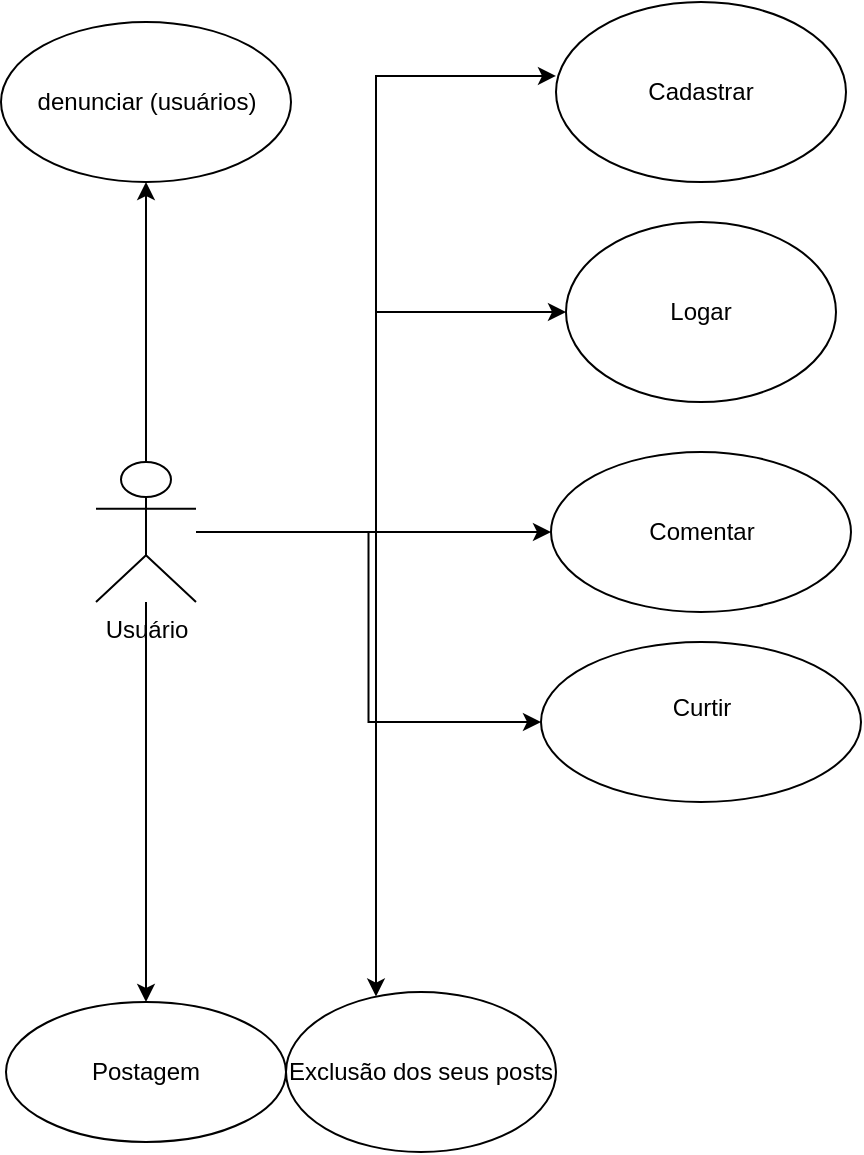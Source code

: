 <mxfile version="26.1.1">
  <diagram name="Página-1" id="jxOjQ3wGSX5_nUKt-czR">
    <mxGraphModel dx="1434" dy="780" grid="1" gridSize="10" guides="1" tooltips="1" connect="1" arrows="1" fold="1" page="1" pageScale="1" pageWidth="827" pageHeight="1169" math="0" shadow="0">
      <root>
        <mxCell id="0" />
        <mxCell id="1" parent="0" />
        <mxCell id="7gBoOWqWMFeujc_fOUjo-8" style="edgeStyle=orthogonalEdgeStyle;rounded=0;orthogonalLoop=1;jettySize=auto;html=1;entryX=0;entryY=0.5;entryDx=0;entryDy=0;" parent="1" source="7gBoOWqWMFeujc_fOUjo-2" target="7gBoOWqWMFeujc_fOUjo-7" edge="1">
          <mxGeometry relative="1" as="geometry" />
        </mxCell>
        <mxCell id="7gBoOWqWMFeujc_fOUjo-9" style="edgeStyle=orthogonalEdgeStyle;rounded=0;orthogonalLoop=1;jettySize=auto;html=1;" parent="1" source="7gBoOWqWMFeujc_fOUjo-2" target="7gBoOWqWMFeujc_fOUjo-5" edge="1">
          <mxGeometry relative="1" as="geometry" />
        </mxCell>
        <mxCell id="XnAF4wxCnifcHbbFNeuc-1" style="edgeStyle=orthogonalEdgeStyle;rounded=0;orthogonalLoop=1;jettySize=auto;html=1;" edge="1" parent="1" source="7gBoOWqWMFeujc_fOUjo-2" target="XnAF4wxCnifcHbbFNeuc-2">
          <mxGeometry relative="1" as="geometry">
            <mxPoint x="220" y="160" as="targetPoint" />
          </mxGeometry>
        </mxCell>
        <mxCell id="XnAF4wxCnifcHbbFNeuc-3" style="edgeStyle=orthogonalEdgeStyle;rounded=0;orthogonalLoop=1;jettySize=auto;html=1;" edge="1" parent="1" source="7gBoOWqWMFeujc_fOUjo-2" target="XnAF4wxCnifcHbbFNeuc-4">
          <mxGeometry relative="1" as="geometry">
            <mxPoint x="220" y="520" as="targetPoint" />
            <Array as="points">
              <mxPoint x="220" y="335" />
            </Array>
          </mxGeometry>
        </mxCell>
        <mxCell id="XnAF4wxCnifcHbbFNeuc-7" style="edgeStyle=orthogonalEdgeStyle;rounded=0;orthogonalLoop=1;jettySize=auto;html=1;entryX=0;entryY=0.5;entryDx=0;entryDy=0;" edge="1" parent="1" source="7gBoOWqWMFeujc_fOUjo-2" target="XnAF4wxCnifcHbbFNeuc-6">
          <mxGeometry relative="1" as="geometry">
            <Array as="points">
              <mxPoint x="220" y="335" />
              <mxPoint x="220" y="225" />
            </Array>
          </mxGeometry>
        </mxCell>
        <mxCell id="XnAF4wxCnifcHbbFNeuc-10" style="edgeStyle=orthogonalEdgeStyle;rounded=0;orthogonalLoop=1;jettySize=auto;html=1;" edge="1" parent="1" source="7gBoOWqWMFeujc_fOUjo-2" target="XnAF4wxCnifcHbbFNeuc-11">
          <mxGeometry relative="1" as="geometry">
            <mxPoint x="105" y="160" as="targetPoint" />
          </mxGeometry>
        </mxCell>
        <mxCell id="7gBoOWqWMFeujc_fOUjo-2" value="Usuário" style="shape=umlActor;verticalLabelPosition=bottom;verticalAlign=top;html=1;" parent="1" vertex="1">
          <mxGeometry x="80" y="300" width="50" height="70" as="geometry" />
        </mxCell>
        <mxCell id="7gBoOWqWMFeujc_fOUjo-5" value="&lt;div&gt;Postagem&lt;/div&gt;" style="ellipse;whiteSpace=wrap;html=1;" parent="1" vertex="1">
          <mxGeometry x="35" y="570" width="140" height="70" as="geometry" />
        </mxCell>
        <mxCell id="7gBoOWqWMFeujc_fOUjo-7" value="Curtir&lt;div&gt;&lt;br&gt;&lt;/div&gt;" style="ellipse;whiteSpace=wrap;html=1;" parent="1" vertex="1">
          <mxGeometry x="302.5" y="390" width="160" height="80" as="geometry" />
        </mxCell>
        <mxCell id="XnAF4wxCnifcHbbFNeuc-2" value="Comentar" style="ellipse;whiteSpace=wrap;html=1;" vertex="1" parent="1">
          <mxGeometry x="307.5" y="295" width="150" height="80" as="geometry" />
        </mxCell>
        <mxCell id="XnAF4wxCnifcHbbFNeuc-4" value="Exclusão dos seus posts" style="ellipse;whiteSpace=wrap;html=1;" vertex="1" parent="1">
          <mxGeometry x="175" y="565" width="135" height="80" as="geometry" />
        </mxCell>
        <mxCell id="XnAF4wxCnifcHbbFNeuc-5" value="Cadastrar" style="ellipse;whiteSpace=wrap;html=1;" vertex="1" parent="1">
          <mxGeometry x="310" y="70" width="145" height="90" as="geometry" />
        </mxCell>
        <mxCell id="XnAF4wxCnifcHbbFNeuc-6" value="Logar" style="ellipse;whiteSpace=wrap;html=1;" vertex="1" parent="1">
          <mxGeometry x="315" y="180" width="135" height="90" as="geometry" />
        </mxCell>
        <mxCell id="XnAF4wxCnifcHbbFNeuc-8" style="edgeStyle=orthogonalEdgeStyle;rounded=0;orthogonalLoop=1;jettySize=auto;html=1;entryX=0;entryY=0.411;entryDx=0;entryDy=0;entryPerimeter=0;" edge="1" parent="1" source="7gBoOWqWMFeujc_fOUjo-2" target="XnAF4wxCnifcHbbFNeuc-5">
          <mxGeometry relative="1" as="geometry" />
        </mxCell>
        <mxCell id="XnAF4wxCnifcHbbFNeuc-11" value="denunciar (usuários)" style="ellipse;whiteSpace=wrap;html=1;" vertex="1" parent="1">
          <mxGeometry x="32.5" y="80" width="145" height="80" as="geometry" />
        </mxCell>
      </root>
    </mxGraphModel>
  </diagram>
</mxfile>

